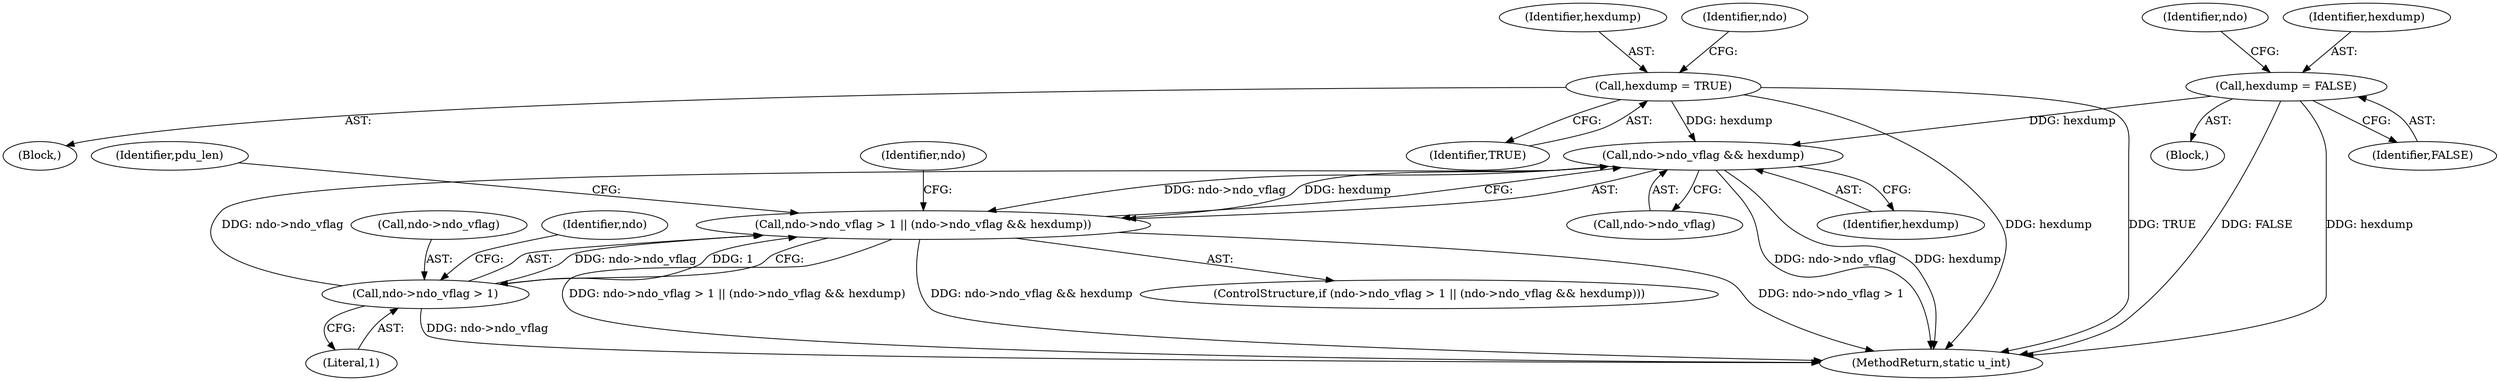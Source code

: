 digraph "0_tcpdump_83c64fce3a5226b080e535f5131a8a318f30e79b@pointer" {
"1000577" [label="(Call,ndo->ndo_vflag && hexdump)"];
"1000572" [label="(Call,ndo->ndo_vflag > 1)"];
"1000567" [label="(Call,hexdump = TRUE)"];
"1000182" [label="(Call,hexdump = FALSE)"];
"1000571" [label="(Call,ndo->ndo_vflag > 1 || (ndo->ndo_vflag && hexdump))"];
"1000571" [label="(Call,ndo->ndo_vflag > 1 || (ndo->ndo_vflag && hexdump))"];
"1000573" [label="(Call,ndo->ndo_vflag)"];
"1000581" [label="(Identifier,hexdump)"];
"1000579" [label="(Identifier,ndo)"];
"1000570" [label="(ControlStructure,if (ndo->ndo_vflag > 1 || (ndo->ndo_vflag && hexdump)))"];
"1000217" [label="(Block,)"];
"1000589" [label="(Identifier,pdu_len)"];
"1000577" [label="(Call,ndo->ndo_vflag && hexdump)"];
"1000182" [label="(Call,hexdump = FALSE)"];
"1000122" [label="(Block,)"];
"1000612" [label="(MethodReturn,static u_int)"];
"1000584" [label="(Identifier,ndo)"];
"1000569" [label="(Identifier,TRUE)"];
"1000187" [label="(Identifier,ndo)"];
"1000578" [label="(Call,ndo->ndo_vflag)"];
"1000568" [label="(Identifier,hexdump)"];
"1000572" [label="(Call,ndo->ndo_vflag > 1)"];
"1000567" [label="(Call,hexdump = TRUE)"];
"1000184" [label="(Identifier,FALSE)"];
"1000576" [label="(Literal,1)"];
"1000183" [label="(Identifier,hexdump)"];
"1000574" [label="(Identifier,ndo)"];
"1000577" -> "1000571"  [label="AST: "];
"1000577" -> "1000578"  [label="CFG: "];
"1000577" -> "1000581"  [label="CFG: "];
"1000578" -> "1000577"  [label="AST: "];
"1000581" -> "1000577"  [label="AST: "];
"1000571" -> "1000577"  [label="CFG: "];
"1000577" -> "1000612"  [label="DDG: ndo->ndo_vflag"];
"1000577" -> "1000612"  [label="DDG: hexdump"];
"1000577" -> "1000571"  [label="DDG: ndo->ndo_vflag"];
"1000577" -> "1000571"  [label="DDG: hexdump"];
"1000572" -> "1000577"  [label="DDG: ndo->ndo_vflag"];
"1000567" -> "1000577"  [label="DDG: hexdump"];
"1000182" -> "1000577"  [label="DDG: hexdump"];
"1000572" -> "1000571"  [label="AST: "];
"1000572" -> "1000576"  [label="CFG: "];
"1000573" -> "1000572"  [label="AST: "];
"1000576" -> "1000572"  [label="AST: "];
"1000579" -> "1000572"  [label="CFG: "];
"1000571" -> "1000572"  [label="CFG: "];
"1000572" -> "1000612"  [label="DDG: ndo->ndo_vflag"];
"1000572" -> "1000571"  [label="DDG: ndo->ndo_vflag"];
"1000572" -> "1000571"  [label="DDG: 1"];
"1000567" -> "1000217"  [label="AST: "];
"1000567" -> "1000569"  [label="CFG: "];
"1000568" -> "1000567"  [label="AST: "];
"1000569" -> "1000567"  [label="AST: "];
"1000574" -> "1000567"  [label="CFG: "];
"1000567" -> "1000612"  [label="DDG: hexdump"];
"1000567" -> "1000612"  [label="DDG: TRUE"];
"1000182" -> "1000122"  [label="AST: "];
"1000182" -> "1000184"  [label="CFG: "];
"1000183" -> "1000182"  [label="AST: "];
"1000184" -> "1000182"  [label="AST: "];
"1000187" -> "1000182"  [label="CFG: "];
"1000182" -> "1000612"  [label="DDG: FALSE"];
"1000182" -> "1000612"  [label="DDG: hexdump"];
"1000571" -> "1000570"  [label="AST: "];
"1000584" -> "1000571"  [label="CFG: "];
"1000589" -> "1000571"  [label="CFG: "];
"1000571" -> "1000612"  [label="DDG: ndo->ndo_vflag > 1 || (ndo->ndo_vflag && hexdump)"];
"1000571" -> "1000612"  [label="DDG: ndo->ndo_vflag && hexdump"];
"1000571" -> "1000612"  [label="DDG: ndo->ndo_vflag > 1"];
}
